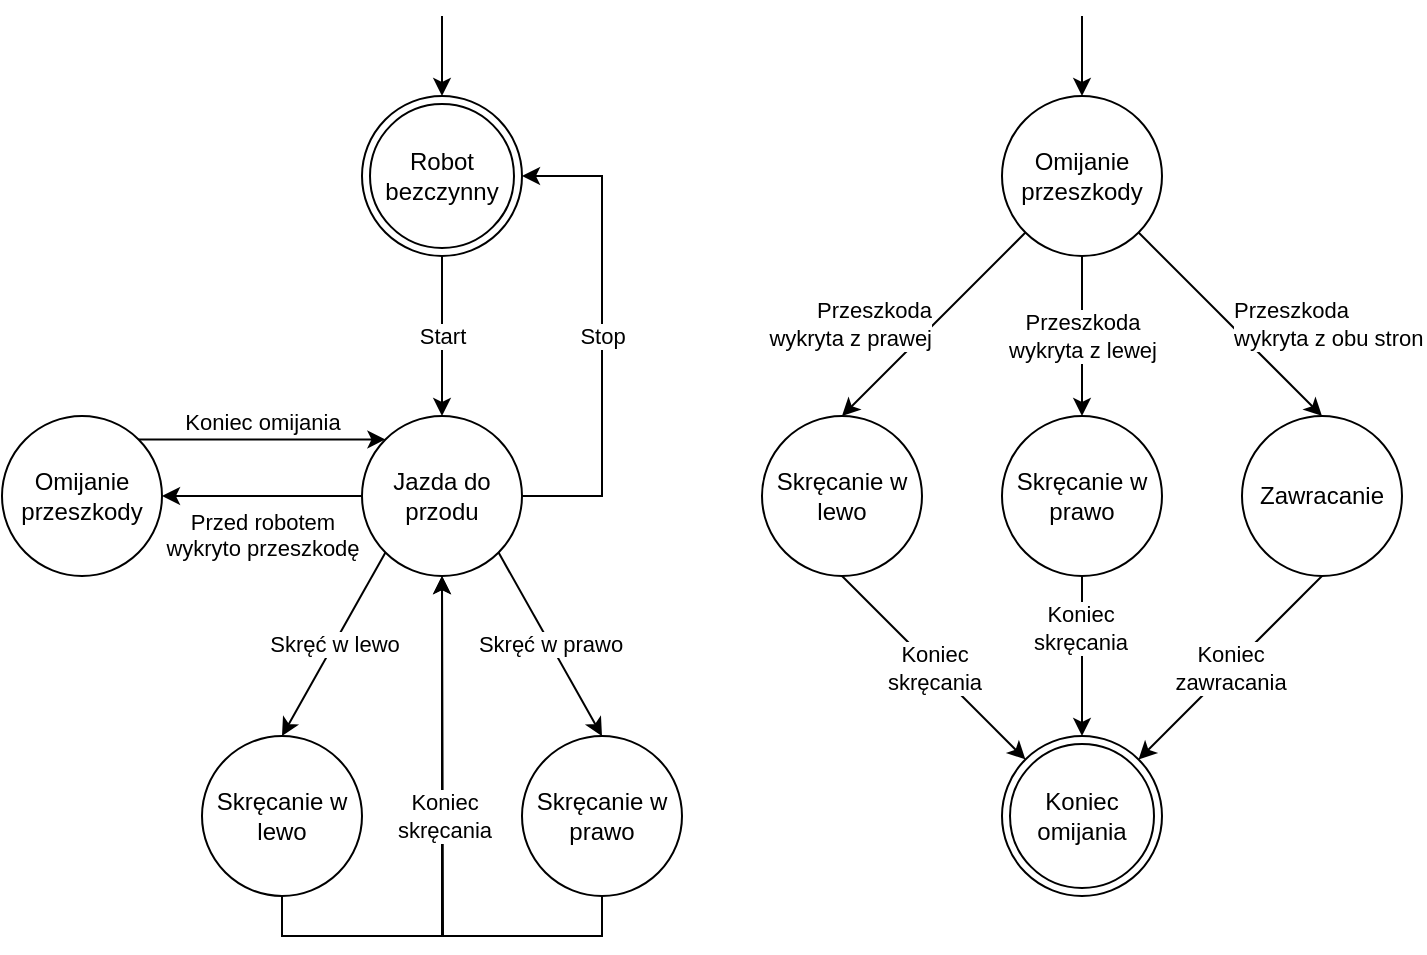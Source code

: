 <mxfile version="14.6.12" type="device"><diagram id="7mBqXxD27YeR_l6vG6BY" name="Page-1"><mxGraphModel dx="900" dy="536" grid="1" gridSize="10" guides="1" tooltips="1" connect="1" arrows="1" fold="1" page="1" pageScale="1" pageWidth="827" pageHeight="1169" math="0" shadow="0"><root><mxCell id="0"/><mxCell id="1" parent="0"/><mxCell id="fIapHopQIdXzXWLDVH0E-19" value="Koniec omijania" style="edgeStyle=none;rounded=0;orthogonalLoop=1;jettySize=auto;html=1;exitX=1;exitY=0;exitDx=0;exitDy=0;entryX=0;entryY=0;entryDx=0;entryDy=0;labelPosition=center;verticalLabelPosition=top;align=center;verticalAlign=bottom;" edge="1" parent="1" source="fIapHopQIdXzXWLDVH0E-1" target="fIapHopQIdXzXWLDVH0E-2"><mxGeometry relative="1" as="geometry"/></mxCell><mxCell id="fIapHopQIdXzXWLDVH0E-1" value="Omijanie przeszkody" style="ellipse;whiteSpace=wrap;html=1;aspect=fixed;" vertex="1" parent="1"><mxGeometry x="20" y="240" width="80" height="80" as="geometry"/></mxCell><mxCell id="fIapHopQIdXzXWLDVH0E-11" value="&lt;div&gt;Przed robotem&lt;/div&gt;&lt;div&gt;wykryto przeszkodę&lt;/div&gt;" style="edgeStyle=orthogonalEdgeStyle;rounded=0;orthogonalLoop=1;jettySize=auto;html=1;exitX=0;exitY=0.5;exitDx=0;exitDy=0;entryX=1;entryY=0.5;entryDx=0;entryDy=0;labelPosition=center;verticalLabelPosition=bottom;align=center;verticalAlign=top;" edge="1" parent="1" source="fIapHopQIdXzXWLDVH0E-2" target="fIapHopQIdXzXWLDVH0E-1"><mxGeometry relative="1" as="geometry"/></mxCell><mxCell id="fIapHopQIdXzXWLDVH0E-14" value="Skręć w lewo" style="rounded=0;orthogonalLoop=1;jettySize=auto;html=1;exitX=0;exitY=1;exitDx=0;exitDy=0;entryX=0.5;entryY=0;entryDx=0;entryDy=0;" edge="1" parent="1" source="fIapHopQIdXzXWLDVH0E-2" target="fIapHopQIdXzXWLDVH0E-9"><mxGeometry relative="1" as="geometry"/></mxCell><mxCell id="fIapHopQIdXzXWLDVH0E-15" value="Skręć w prawo" style="rounded=0;orthogonalLoop=1;jettySize=auto;html=1;exitX=1;exitY=1;exitDx=0;exitDy=0;entryX=0.5;entryY=0;entryDx=0;entryDy=0;" edge="1" parent="1" source="fIapHopQIdXzXWLDVH0E-2" target="fIapHopQIdXzXWLDVH0E-10"><mxGeometry relative="1" as="geometry"/></mxCell><mxCell id="fIapHopQIdXzXWLDVH0E-18" value="Stop" style="edgeStyle=orthogonalEdgeStyle;rounded=0;orthogonalLoop=1;jettySize=auto;html=1;exitX=1;exitY=0.5;exitDx=0;exitDy=0;entryX=1;entryY=0.5;entryDx=0;entryDy=0;labelPosition=center;verticalLabelPosition=middle;align=center;verticalAlign=middle;" edge="1" parent="1" source="fIapHopQIdXzXWLDVH0E-2" target="fIapHopQIdXzXWLDVH0E-3"><mxGeometry relative="1" as="geometry"><Array as="points"><mxPoint x="320" y="280"/><mxPoint x="320" y="120"/></Array></mxGeometry></mxCell><mxCell id="fIapHopQIdXzXWLDVH0E-2" value="Jazda do przodu" style="ellipse;whiteSpace=wrap;html=1;aspect=fixed;" vertex="1" parent="1"><mxGeometry x="200" y="240" width="80" height="80" as="geometry"/></mxCell><mxCell id="fIapHopQIdXzXWLDVH0E-4" value="Start" style="edgeStyle=orthogonalEdgeStyle;rounded=0;orthogonalLoop=1;jettySize=auto;html=1;exitX=0.5;exitY=1;exitDx=0;exitDy=0;entryX=0.5;entryY=0;entryDx=0;entryDy=0;labelPosition=center;verticalLabelPosition=middle;align=center;verticalAlign=middle;" edge="1" parent="1" source="fIapHopQIdXzXWLDVH0E-3" target="fIapHopQIdXzXWLDVH0E-2"><mxGeometry relative="1" as="geometry"/></mxCell><mxCell id="fIapHopQIdXzXWLDVH0E-3" value="Robot bezczynny" style="ellipse;shape=doubleEllipse;whiteSpace=wrap;html=1;aspect=fixed;strokeColor=#000000;" vertex="1" parent="1"><mxGeometry x="200" y="80" width="80" height="80" as="geometry"/></mxCell><mxCell id="fIapHopQIdXzXWLDVH0E-16" style="edgeStyle=orthogonalEdgeStyle;rounded=0;orthogonalLoop=1;jettySize=auto;html=1;exitX=0.5;exitY=1;exitDx=0;exitDy=0;entryX=0.5;entryY=1;entryDx=0;entryDy=0;" edge="1" parent="1" source="fIapHopQIdXzXWLDVH0E-9" target="fIapHopQIdXzXWLDVH0E-2"><mxGeometry relative="1" as="geometry"/></mxCell><mxCell id="fIapHopQIdXzXWLDVH0E-9" value="Skręcanie w lewo" style="ellipse;whiteSpace=wrap;html=1;aspect=fixed;strokeColor=#000000;" vertex="1" parent="1"><mxGeometry x="120" y="400" width="80" height="80" as="geometry"/></mxCell><mxCell id="fIapHopQIdXzXWLDVH0E-17" style="edgeStyle=orthogonalEdgeStyle;rounded=0;orthogonalLoop=1;jettySize=auto;html=1;exitX=0.5;exitY=1;exitDx=0;exitDy=0;" edge="1" parent="1" source="fIapHopQIdXzXWLDVH0E-10"><mxGeometry relative="1" as="geometry"><mxPoint x="240" y="320" as="targetPoint"/></mxGeometry></mxCell><mxCell id="fIapHopQIdXzXWLDVH0E-20" value="&lt;div&gt;Koniec&lt;/div&gt;&lt;div&gt;skręcania&lt;/div&gt;" style="edgeLabel;html=1;align=center;verticalAlign=middle;resizable=0;points=[];" vertex="1" connectable="0" parent="fIapHopQIdXzXWLDVH0E-17"><mxGeometry x="0.129" y="-3" relative="1" as="geometry"><mxPoint x="-3" y="-2" as="offset"/></mxGeometry></mxCell><mxCell id="fIapHopQIdXzXWLDVH0E-10" value="Skręcanie w prawo" style="ellipse;whiteSpace=wrap;html=1;aspect=fixed;strokeColor=#000000;" vertex="1" parent="1"><mxGeometry x="280" y="400" width="80" height="80" as="geometry"/></mxCell><mxCell id="fIapHopQIdXzXWLDVH0E-22" style="edgeStyle=none;rounded=0;orthogonalLoop=1;jettySize=auto;html=1;entryX=0.5;entryY=0;entryDx=0;entryDy=0;" edge="1" parent="1" target="fIapHopQIdXzXWLDVH0E-3"><mxGeometry relative="1" as="geometry"><mxPoint x="240" y="40" as="sourcePoint"/></mxGeometry></mxCell><mxCell id="fIapHopQIdXzXWLDVH0E-29" value="&lt;div&gt;Przeszkoda&lt;/div&gt;&lt;div&gt;wykryta z prawej&lt;br&gt;&lt;/div&gt;" style="edgeStyle=none;rounded=0;orthogonalLoop=1;jettySize=auto;html=1;exitX=0;exitY=1;exitDx=0;exitDy=0;entryX=0.5;entryY=0;entryDx=0;entryDy=0;labelPosition=left;verticalLabelPosition=middle;align=right;verticalAlign=middle;" edge="1" parent="1" source="fIapHopQIdXzXWLDVH0E-23" target="fIapHopQIdXzXWLDVH0E-26"><mxGeometry relative="1" as="geometry"/></mxCell><mxCell id="fIapHopQIdXzXWLDVH0E-30" value="&lt;div&gt;Przeszkoda&lt;/div&gt;&lt;div&gt;wykryta z lewej&lt;br&gt;&lt;/div&gt;" style="edgeStyle=none;rounded=0;orthogonalLoop=1;jettySize=auto;html=1;exitX=0.5;exitY=1;exitDx=0;exitDy=0;entryX=0.5;entryY=0;entryDx=0;entryDy=0;" edge="1" parent="1" source="fIapHopQIdXzXWLDVH0E-23" target="fIapHopQIdXzXWLDVH0E-25"><mxGeometry relative="1" as="geometry"/></mxCell><mxCell id="fIapHopQIdXzXWLDVH0E-36" value="&lt;div&gt;Przeszkoda&lt;/div&gt;&lt;div&gt;wykryta z obu stron&lt;br&gt;&lt;/div&gt;" style="edgeStyle=none;rounded=0;orthogonalLoop=1;jettySize=auto;html=1;exitX=1;exitY=1;exitDx=0;exitDy=0;entryX=0.5;entryY=0;entryDx=0;entryDy=0;labelPosition=right;verticalLabelPosition=middle;align=left;verticalAlign=middle;" edge="1" parent="1" source="fIapHopQIdXzXWLDVH0E-23" target="fIapHopQIdXzXWLDVH0E-27"><mxGeometry relative="1" as="geometry"/></mxCell><mxCell id="fIapHopQIdXzXWLDVH0E-23" value="Omijanie przeszkody" style="ellipse;whiteSpace=wrap;html=1;aspect=fixed;strokeColor=#000000;" vertex="1" parent="1"><mxGeometry x="520" y="80" width="80" height="80" as="geometry"/></mxCell><mxCell id="fIapHopQIdXzXWLDVH0E-24" style="edgeStyle=none;rounded=0;orthogonalLoop=1;jettySize=auto;html=1;entryX=0.5;entryY=0;entryDx=0;entryDy=0;" edge="1" parent="1" target="fIapHopQIdXzXWLDVH0E-23"><mxGeometry relative="1" as="geometry"><mxPoint x="560" y="40" as="sourcePoint"/></mxGeometry></mxCell><mxCell id="fIapHopQIdXzXWLDVH0E-33" style="edgeStyle=none;rounded=0;orthogonalLoop=1;jettySize=auto;html=1;exitX=0.5;exitY=1;exitDx=0;exitDy=0;" edge="1" parent="1" source="fIapHopQIdXzXWLDVH0E-25" target="fIapHopQIdXzXWLDVH0E-28"><mxGeometry relative="1" as="geometry"/></mxCell><mxCell id="fIapHopQIdXzXWLDVH0E-37" value="&lt;div&gt;Koniec&lt;/div&gt;&lt;div&gt;skręcania&lt;/div&gt;" style="edgeLabel;html=1;align=center;verticalAlign=middle;resizable=0;points=[];" vertex="1" connectable="0" parent="fIapHopQIdXzXWLDVH0E-33"><mxGeometry x="-0.35" y="-1" relative="1" as="geometry"><mxPoint as="offset"/></mxGeometry></mxCell><mxCell id="fIapHopQIdXzXWLDVH0E-25" value="Skręcanie w prawo" style="ellipse;whiteSpace=wrap;html=1;aspect=fixed;strokeColor=#000000;" vertex="1" parent="1"><mxGeometry x="520" y="240" width="80" height="80" as="geometry"/></mxCell><mxCell id="fIapHopQIdXzXWLDVH0E-32" value="&lt;div&gt;Koniec&lt;/div&gt;&lt;div&gt;skręcania&lt;/div&gt;" style="edgeStyle=none;rounded=0;orthogonalLoop=1;jettySize=auto;html=1;exitX=0.5;exitY=1;exitDx=0;exitDy=0;entryX=0;entryY=0;entryDx=0;entryDy=0;" edge="1" parent="1" source="fIapHopQIdXzXWLDVH0E-26" target="fIapHopQIdXzXWLDVH0E-28"><mxGeometry relative="1" as="geometry"/></mxCell><mxCell id="fIapHopQIdXzXWLDVH0E-26" value="Skręcanie w lewo" style="ellipse;whiteSpace=wrap;html=1;aspect=fixed;strokeColor=#000000;" vertex="1" parent="1"><mxGeometry x="400" y="240" width="80" height="80" as="geometry"/></mxCell><mxCell id="fIapHopQIdXzXWLDVH0E-34" value="&lt;div&gt;Koniec&lt;/div&gt;&lt;div&gt;zawracania&lt;/div&gt;" style="edgeStyle=none;rounded=0;orthogonalLoop=1;jettySize=auto;html=1;exitX=0.5;exitY=1;exitDx=0;exitDy=0;entryX=1;entryY=0;entryDx=0;entryDy=0;" edge="1" parent="1" source="fIapHopQIdXzXWLDVH0E-27" target="fIapHopQIdXzXWLDVH0E-28"><mxGeometry relative="1" as="geometry"/></mxCell><mxCell id="fIapHopQIdXzXWLDVH0E-27" value="Zawracanie" style="ellipse;whiteSpace=wrap;html=1;aspect=fixed;strokeColor=#000000;" vertex="1" parent="1"><mxGeometry x="640" y="240" width="80" height="80" as="geometry"/></mxCell><mxCell id="fIapHopQIdXzXWLDVH0E-28" value="Koniec omijania" style="ellipse;shape=doubleEllipse;whiteSpace=wrap;html=1;aspect=fixed;strokeColor=#000000;" vertex="1" parent="1"><mxGeometry x="520" y="400" width="80" height="80" as="geometry"/></mxCell></root></mxGraphModel></diagram></mxfile>